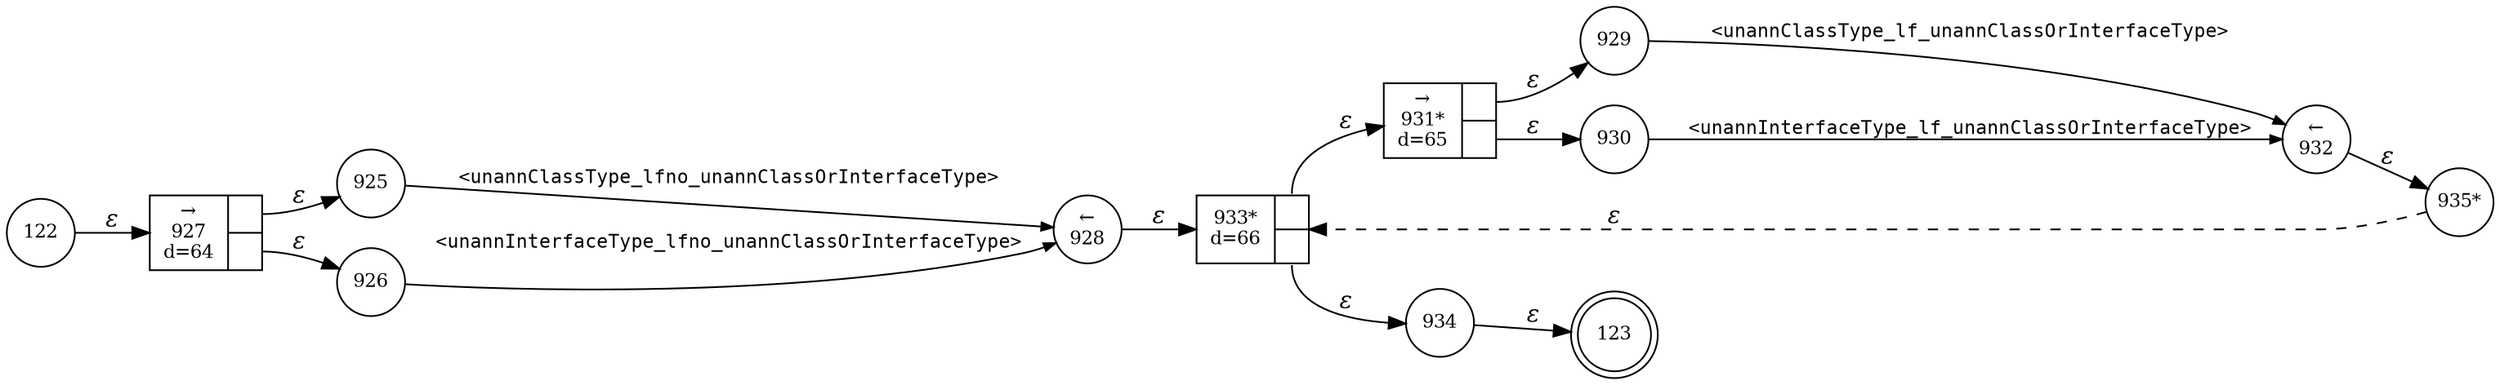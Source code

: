 digraph ATN {
rankdir=LR;
s123[fontsize=11, label="123", shape=doublecircle, fixedsize=true, width=.6];
s928[fontsize=11,label="&larr;\n928", shape=circle, fixedsize=true, width=.55, peripheries=1];
s929[fontsize=11,label="929", shape=circle, fixedsize=true, width=.55, peripheries=1];
s930[fontsize=11,label="930", shape=circle, fixedsize=true, width=.55, peripheries=1];
s931[fontsize=11,label="{&rarr;\n931*\nd=65|{<p0>|<p1>}}", shape=record, fixedsize=false, peripheries=1];
s932[fontsize=11,label="&larr;\n932", shape=circle, fixedsize=true, width=.55, peripheries=1];
s933[fontsize=11,label="{933*\nd=66|{<p0>|<p1>}}", shape=record, fixedsize=false, peripheries=1];
s934[fontsize=11,label="934", shape=circle, fixedsize=true, width=.55, peripheries=1];
s935[fontsize=11,label="935*", shape=circle, fixedsize=true, width=.55, peripheries=1];
s122[fontsize=11,label="122", shape=circle, fixedsize=true, width=.55, peripheries=1];
s925[fontsize=11,label="925", shape=circle, fixedsize=true, width=.55, peripheries=1];
s926[fontsize=11,label="926", shape=circle, fixedsize=true, width=.55, peripheries=1];
s927[fontsize=11,label="{&rarr;\n927\nd=64|{<p0>|<p1>}}", shape=record, fixedsize=false, peripheries=1];
s122 -> s927 [fontname="Times-Italic", label="&epsilon;"];
s927:p0 -> s925 [fontname="Times-Italic", label="&epsilon;"];
s927:p1 -> s926 [fontname="Times-Italic", label="&epsilon;"];
s925 -> s928 [fontsize=11, fontname="Courier", arrowsize=.7, label = "<unannClassType_lfno_unannClassOrInterfaceType>", arrowhead = normal];
s926 -> s928 [fontsize=11, fontname="Courier", arrowsize=.7, label = "<unannInterfaceType_lfno_unannClassOrInterfaceType>", arrowhead = normal];
s928 -> s933 [fontname="Times-Italic", label="&epsilon;"];
s933:p0 -> s931 [fontname="Times-Italic", label="&epsilon;"];
s933:p1 -> s934 [fontname="Times-Italic", label="&epsilon;"];
s931:p0 -> s929 [fontname="Times-Italic", label="&epsilon;"];
s931:p1 -> s930 [fontname="Times-Italic", label="&epsilon;"];
s934 -> s123 [fontname="Times-Italic", label="&epsilon;"];
s929 -> s932 [fontsize=11, fontname="Courier", arrowsize=.7, label = "<unannClassType_lf_unannClassOrInterfaceType>", arrowhead = normal];
s930 -> s932 [fontsize=11, fontname="Courier", arrowsize=.7, label = "<unannInterfaceType_lf_unannClassOrInterfaceType>", arrowhead = normal];
s932 -> s935 [fontname="Times-Italic", label="&epsilon;"];
s935 -> s933 [fontname="Times-Italic", label="&epsilon;", style="dashed"];
}